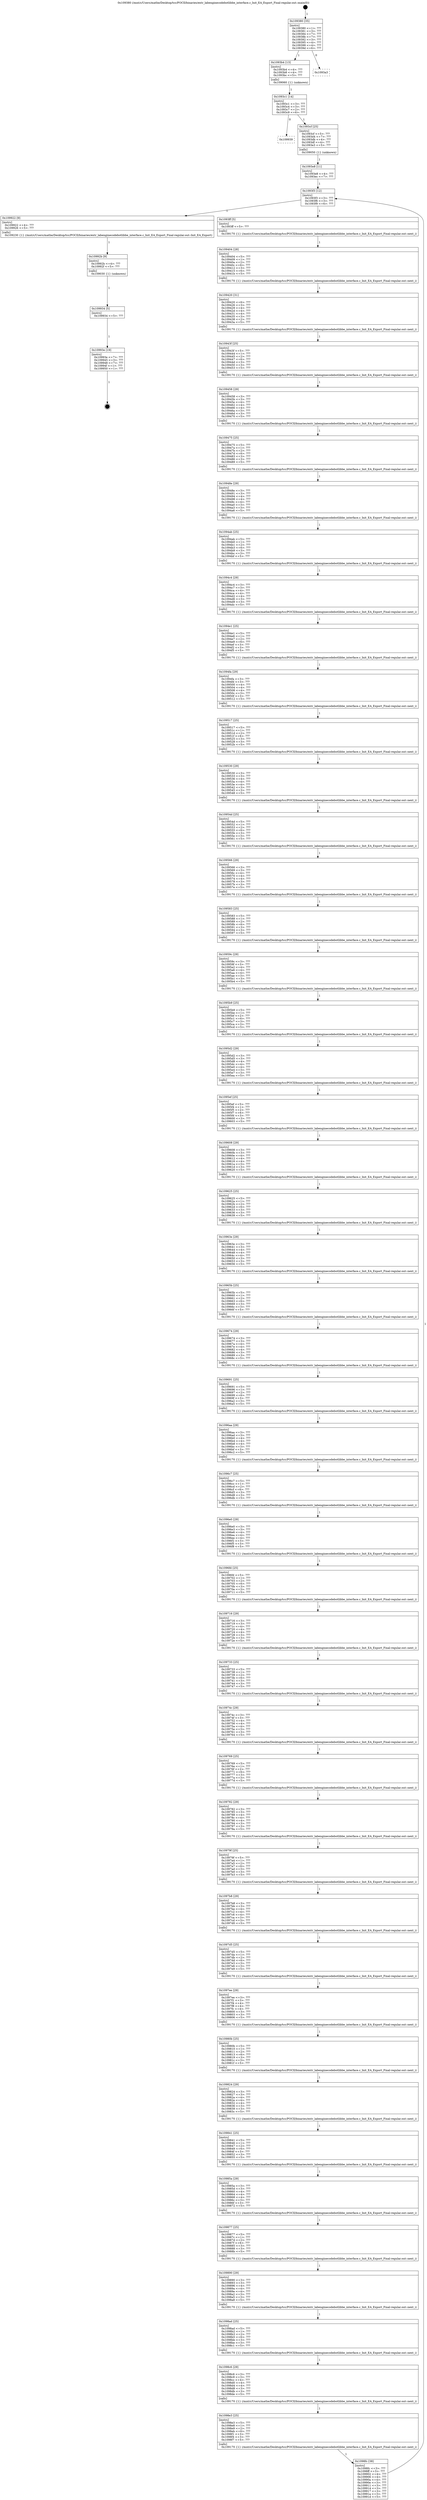digraph "0x109380" {
  label = "0x109380 (/mnt/c/Users/mathe/Desktop/tcc/POCII/binaries/extr_labenginecodebotlibbe_interface.c_Init_EA_Export_Final-regular.out::main(0))"
  labelloc = "t"
  node[shape=record]

  Entry [label="",width=0.3,height=0.3,shape=circle,fillcolor=black,style=filled]
  "0x109380" [label="{
     0x109380 [35]\l
     | [instrs]\l
     &nbsp;&nbsp;0x109380 \<+1\>: ???\l
     &nbsp;&nbsp;0x109381 \<+3\>: ???\l
     &nbsp;&nbsp;0x109384 \<+7\>: ???\l
     &nbsp;&nbsp;0x10938b \<+7\>: ???\l
     &nbsp;&nbsp;0x109392 \<+3\>: ???\l
     &nbsp;&nbsp;0x109395 \<+4\>: ???\l
     &nbsp;&nbsp;0x109399 \<+4\>: ???\l
     &nbsp;&nbsp;0x10939d \<+6\>: ???\l
  }"]
  "0x1093b4" [label="{
     0x1093b4 [13]\l
     | [instrs]\l
     &nbsp;&nbsp;0x1093b4 \<+4\>: ???\l
     &nbsp;&nbsp;0x1093b8 \<+4\>: ???\l
     &nbsp;&nbsp;0x1093bc \<+5\>: ???\l
     | [calls]\l
     &nbsp;&nbsp;0x109060 \{1\} (unknown)\l
  }"]
  "0x1093a3" [label="{
     0x1093a3\l
  }", style=dashed]
  "0x1093c1" [label="{
     0x1093c1 [14]\l
     | [instrs]\l
     &nbsp;&nbsp;0x1093c1 \<+3\>: ???\l
     &nbsp;&nbsp;0x1093c4 \<+3\>: ???\l
     &nbsp;&nbsp;0x1093c7 \<+2\>: ???\l
     &nbsp;&nbsp;0x1093c9 \<+6\>: ???\l
  }"]
  "0x109939" [label="{
     0x109939\l
  }", style=dashed]
  "0x1093cf" [label="{
     0x1093cf [25]\l
     | [instrs]\l
     &nbsp;&nbsp;0x1093cf \<+5\>: ???\l
     &nbsp;&nbsp;0x1093d4 \<+7\>: ???\l
     &nbsp;&nbsp;0x1093db \<+4\>: ???\l
     &nbsp;&nbsp;0x1093df \<+4\>: ???\l
     &nbsp;&nbsp;0x1093e3 \<+5\>: ???\l
     | [calls]\l
     &nbsp;&nbsp;0x109050 \{1\} (unknown)\l
  }"]
  Exit [label="",width=0.3,height=0.3,shape=circle,fillcolor=black,style=filled,peripheries=2]
  "0x1093f3" [label="{
     0x1093f3 [12]\l
     | [instrs]\l
     &nbsp;&nbsp;0x1093f3 \<+3\>: ???\l
     &nbsp;&nbsp;0x1093f6 \<+3\>: ???\l
     &nbsp;&nbsp;0x1093f9 \<+6\>: ???\l
  }"]
  "0x109922" [label="{
     0x109922 [9]\l
     | [instrs]\l
     &nbsp;&nbsp;0x109922 \<+4\>: ???\l
     &nbsp;&nbsp;0x109926 \<+5\>: ???\l
     | [calls]\l
     &nbsp;&nbsp;0x109230 \{1\} (/mnt/c/Users/mathe/Desktop/tcc/POCII/binaries/extr_labenginecodebotlibbe_interface.c_Init_EA_Export_Final-regular.out::Init_EA_Export)\l
  }"]
  "0x1093ff" [label="{
     0x1093ff [5]\l
     | [instrs]\l
     &nbsp;&nbsp;0x1093ff \<+5\>: ???\l
     | [calls]\l
     &nbsp;&nbsp;0x109170 \{1\} (/mnt/c/Users/mathe/Desktop/tcc/POCII/binaries/extr_labenginecodebotlibbe_interface.c_Init_EA_Export_Final-regular.out::next_i)\l
  }"]
  "0x109404" [label="{
     0x109404 [28]\l
     | [instrs]\l
     &nbsp;&nbsp;0x109404 \<+5\>: ???\l
     &nbsp;&nbsp;0x109409 \<+1\>: ???\l
     &nbsp;&nbsp;0x10940a \<+2\>: ???\l
     &nbsp;&nbsp;0x10940c \<+6\>: ???\l
     &nbsp;&nbsp;0x109412 \<+3\>: ???\l
     &nbsp;&nbsp;0x109415 \<+6\>: ???\l
     &nbsp;&nbsp;0x10941b \<+5\>: ???\l
     | [calls]\l
     &nbsp;&nbsp;0x109170 \{1\} (/mnt/c/Users/mathe/Desktop/tcc/POCII/binaries/extr_labenginecodebotlibbe_interface.c_Init_EA_Export_Final-regular.out::next_i)\l
  }"]
  "0x109420" [label="{
     0x109420 [31]\l
     | [instrs]\l
     &nbsp;&nbsp;0x109420 \<+6\>: ???\l
     &nbsp;&nbsp;0x109426 \<+3\>: ???\l
     &nbsp;&nbsp;0x109429 \<+4\>: ???\l
     &nbsp;&nbsp;0x10942d \<+4\>: ???\l
     &nbsp;&nbsp;0x109431 \<+4\>: ???\l
     &nbsp;&nbsp;0x109435 \<+3\>: ???\l
     &nbsp;&nbsp;0x109438 \<+2\>: ???\l
     &nbsp;&nbsp;0x10943a \<+5\>: ???\l
     | [calls]\l
     &nbsp;&nbsp;0x109170 \{1\} (/mnt/c/Users/mathe/Desktop/tcc/POCII/binaries/extr_labenginecodebotlibbe_interface.c_Init_EA_Export_Final-regular.out::next_i)\l
  }"]
  "0x10943f" [label="{
     0x10943f [25]\l
     | [instrs]\l
     &nbsp;&nbsp;0x10943f \<+5\>: ???\l
     &nbsp;&nbsp;0x109444 \<+1\>: ???\l
     &nbsp;&nbsp;0x109445 \<+2\>: ???\l
     &nbsp;&nbsp;0x109447 \<+6\>: ???\l
     &nbsp;&nbsp;0x10944d \<+3\>: ???\l
     &nbsp;&nbsp;0x109450 \<+3\>: ???\l
     &nbsp;&nbsp;0x109453 \<+5\>: ???\l
     | [calls]\l
     &nbsp;&nbsp;0x109170 \{1\} (/mnt/c/Users/mathe/Desktop/tcc/POCII/binaries/extr_labenginecodebotlibbe_interface.c_Init_EA_Export_Final-regular.out::next_i)\l
  }"]
  "0x109458" [label="{
     0x109458 [29]\l
     | [instrs]\l
     &nbsp;&nbsp;0x109458 \<+3\>: ???\l
     &nbsp;&nbsp;0x10945b \<+3\>: ???\l
     &nbsp;&nbsp;0x10945e \<+4\>: ???\l
     &nbsp;&nbsp;0x109462 \<+4\>: ???\l
     &nbsp;&nbsp;0x109466 \<+4\>: ???\l
     &nbsp;&nbsp;0x10946a \<+3\>: ???\l
     &nbsp;&nbsp;0x10946d \<+3\>: ???\l
     &nbsp;&nbsp;0x109470 \<+5\>: ???\l
     | [calls]\l
     &nbsp;&nbsp;0x109170 \{1\} (/mnt/c/Users/mathe/Desktop/tcc/POCII/binaries/extr_labenginecodebotlibbe_interface.c_Init_EA_Export_Final-regular.out::next_i)\l
  }"]
  "0x109475" [label="{
     0x109475 [25]\l
     | [instrs]\l
     &nbsp;&nbsp;0x109475 \<+5\>: ???\l
     &nbsp;&nbsp;0x10947a \<+1\>: ???\l
     &nbsp;&nbsp;0x10947b \<+2\>: ???\l
     &nbsp;&nbsp;0x10947d \<+6\>: ???\l
     &nbsp;&nbsp;0x109483 \<+3\>: ???\l
     &nbsp;&nbsp;0x109486 \<+3\>: ???\l
     &nbsp;&nbsp;0x109489 \<+5\>: ???\l
     | [calls]\l
     &nbsp;&nbsp;0x109170 \{1\} (/mnt/c/Users/mathe/Desktop/tcc/POCII/binaries/extr_labenginecodebotlibbe_interface.c_Init_EA_Export_Final-regular.out::next_i)\l
  }"]
  "0x10948e" [label="{
     0x10948e [29]\l
     | [instrs]\l
     &nbsp;&nbsp;0x10948e \<+3\>: ???\l
     &nbsp;&nbsp;0x109491 \<+3\>: ???\l
     &nbsp;&nbsp;0x109494 \<+4\>: ???\l
     &nbsp;&nbsp;0x109498 \<+4\>: ???\l
     &nbsp;&nbsp;0x10949c \<+4\>: ???\l
     &nbsp;&nbsp;0x1094a0 \<+3\>: ???\l
     &nbsp;&nbsp;0x1094a3 \<+3\>: ???\l
     &nbsp;&nbsp;0x1094a6 \<+5\>: ???\l
     | [calls]\l
     &nbsp;&nbsp;0x109170 \{1\} (/mnt/c/Users/mathe/Desktop/tcc/POCII/binaries/extr_labenginecodebotlibbe_interface.c_Init_EA_Export_Final-regular.out::next_i)\l
  }"]
  "0x1094ab" [label="{
     0x1094ab [25]\l
     | [instrs]\l
     &nbsp;&nbsp;0x1094ab \<+5\>: ???\l
     &nbsp;&nbsp;0x1094b0 \<+1\>: ???\l
     &nbsp;&nbsp;0x1094b1 \<+2\>: ???\l
     &nbsp;&nbsp;0x1094b3 \<+6\>: ???\l
     &nbsp;&nbsp;0x1094b9 \<+3\>: ???\l
     &nbsp;&nbsp;0x1094bc \<+3\>: ???\l
     &nbsp;&nbsp;0x1094bf \<+5\>: ???\l
     | [calls]\l
     &nbsp;&nbsp;0x109170 \{1\} (/mnt/c/Users/mathe/Desktop/tcc/POCII/binaries/extr_labenginecodebotlibbe_interface.c_Init_EA_Export_Final-regular.out::next_i)\l
  }"]
  "0x1094c4" [label="{
     0x1094c4 [29]\l
     | [instrs]\l
     &nbsp;&nbsp;0x1094c4 \<+3\>: ???\l
     &nbsp;&nbsp;0x1094c7 \<+3\>: ???\l
     &nbsp;&nbsp;0x1094ca \<+4\>: ???\l
     &nbsp;&nbsp;0x1094ce \<+4\>: ???\l
     &nbsp;&nbsp;0x1094d2 \<+4\>: ???\l
     &nbsp;&nbsp;0x1094d6 \<+3\>: ???\l
     &nbsp;&nbsp;0x1094d9 \<+3\>: ???\l
     &nbsp;&nbsp;0x1094dc \<+5\>: ???\l
     | [calls]\l
     &nbsp;&nbsp;0x109170 \{1\} (/mnt/c/Users/mathe/Desktop/tcc/POCII/binaries/extr_labenginecodebotlibbe_interface.c_Init_EA_Export_Final-regular.out::next_i)\l
  }"]
  "0x1094e1" [label="{
     0x1094e1 [25]\l
     | [instrs]\l
     &nbsp;&nbsp;0x1094e1 \<+5\>: ???\l
     &nbsp;&nbsp;0x1094e6 \<+1\>: ???\l
     &nbsp;&nbsp;0x1094e7 \<+2\>: ???\l
     &nbsp;&nbsp;0x1094e9 \<+6\>: ???\l
     &nbsp;&nbsp;0x1094ef \<+3\>: ???\l
     &nbsp;&nbsp;0x1094f2 \<+3\>: ???\l
     &nbsp;&nbsp;0x1094f5 \<+5\>: ???\l
     | [calls]\l
     &nbsp;&nbsp;0x109170 \{1\} (/mnt/c/Users/mathe/Desktop/tcc/POCII/binaries/extr_labenginecodebotlibbe_interface.c_Init_EA_Export_Final-regular.out::next_i)\l
  }"]
  "0x1094fa" [label="{
     0x1094fa [29]\l
     | [instrs]\l
     &nbsp;&nbsp;0x1094fa \<+3\>: ???\l
     &nbsp;&nbsp;0x1094fd \<+3\>: ???\l
     &nbsp;&nbsp;0x109500 \<+4\>: ???\l
     &nbsp;&nbsp;0x109504 \<+4\>: ???\l
     &nbsp;&nbsp;0x109508 \<+4\>: ???\l
     &nbsp;&nbsp;0x10950c \<+3\>: ???\l
     &nbsp;&nbsp;0x10950f \<+3\>: ???\l
     &nbsp;&nbsp;0x109512 \<+5\>: ???\l
     | [calls]\l
     &nbsp;&nbsp;0x109170 \{1\} (/mnt/c/Users/mathe/Desktop/tcc/POCII/binaries/extr_labenginecodebotlibbe_interface.c_Init_EA_Export_Final-regular.out::next_i)\l
  }"]
  "0x109517" [label="{
     0x109517 [25]\l
     | [instrs]\l
     &nbsp;&nbsp;0x109517 \<+5\>: ???\l
     &nbsp;&nbsp;0x10951c \<+1\>: ???\l
     &nbsp;&nbsp;0x10951d \<+2\>: ???\l
     &nbsp;&nbsp;0x10951f \<+6\>: ???\l
     &nbsp;&nbsp;0x109525 \<+3\>: ???\l
     &nbsp;&nbsp;0x109528 \<+3\>: ???\l
     &nbsp;&nbsp;0x10952b \<+5\>: ???\l
     | [calls]\l
     &nbsp;&nbsp;0x109170 \{1\} (/mnt/c/Users/mathe/Desktop/tcc/POCII/binaries/extr_labenginecodebotlibbe_interface.c_Init_EA_Export_Final-regular.out::next_i)\l
  }"]
  "0x109530" [label="{
     0x109530 [29]\l
     | [instrs]\l
     &nbsp;&nbsp;0x109530 \<+3\>: ???\l
     &nbsp;&nbsp;0x109533 \<+3\>: ???\l
     &nbsp;&nbsp;0x109536 \<+4\>: ???\l
     &nbsp;&nbsp;0x10953a \<+4\>: ???\l
     &nbsp;&nbsp;0x10953e \<+4\>: ???\l
     &nbsp;&nbsp;0x109542 \<+3\>: ???\l
     &nbsp;&nbsp;0x109545 \<+3\>: ???\l
     &nbsp;&nbsp;0x109548 \<+5\>: ???\l
     | [calls]\l
     &nbsp;&nbsp;0x109170 \{1\} (/mnt/c/Users/mathe/Desktop/tcc/POCII/binaries/extr_labenginecodebotlibbe_interface.c_Init_EA_Export_Final-regular.out::next_i)\l
  }"]
  "0x10954d" [label="{
     0x10954d [25]\l
     | [instrs]\l
     &nbsp;&nbsp;0x10954d \<+5\>: ???\l
     &nbsp;&nbsp;0x109552 \<+1\>: ???\l
     &nbsp;&nbsp;0x109553 \<+2\>: ???\l
     &nbsp;&nbsp;0x109555 \<+6\>: ???\l
     &nbsp;&nbsp;0x10955b \<+3\>: ???\l
     &nbsp;&nbsp;0x10955e \<+3\>: ???\l
     &nbsp;&nbsp;0x109561 \<+5\>: ???\l
     | [calls]\l
     &nbsp;&nbsp;0x109170 \{1\} (/mnt/c/Users/mathe/Desktop/tcc/POCII/binaries/extr_labenginecodebotlibbe_interface.c_Init_EA_Export_Final-regular.out::next_i)\l
  }"]
  "0x109566" [label="{
     0x109566 [29]\l
     | [instrs]\l
     &nbsp;&nbsp;0x109566 \<+3\>: ???\l
     &nbsp;&nbsp;0x109569 \<+3\>: ???\l
     &nbsp;&nbsp;0x10956c \<+4\>: ???\l
     &nbsp;&nbsp;0x109570 \<+4\>: ???\l
     &nbsp;&nbsp;0x109574 \<+4\>: ???\l
     &nbsp;&nbsp;0x109578 \<+3\>: ???\l
     &nbsp;&nbsp;0x10957b \<+3\>: ???\l
     &nbsp;&nbsp;0x10957e \<+5\>: ???\l
     | [calls]\l
     &nbsp;&nbsp;0x109170 \{1\} (/mnt/c/Users/mathe/Desktop/tcc/POCII/binaries/extr_labenginecodebotlibbe_interface.c_Init_EA_Export_Final-regular.out::next_i)\l
  }"]
  "0x109583" [label="{
     0x109583 [25]\l
     | [instrs]\l
     &nbsp;&nbsp;0x109583 \<+5\>: ???\l
     &nbsp;&nbsp;0x109588 \<+1\>: ???\l
     &nbsp;&nbsp;0x109589 \<+2\>: ???\l
     &nbsp;&nbsp;0x10958b \<+6\>: ???\l
     &nbsp;&nbsp;0x109591 \<+3\>: ???\l
     &nbsp;&nbsp;0x109594 \<+3\>: ???\l
     &nbsp;&nbsp;0x109597 \<+5\>: ???\l
     | [calls]\l
     &nbsp;&nbsp;0x109170 \{1\} (/mnt/c/Users/mathe/Desktop/tcc/POCII/binaries/extr_labenginecodebotlibbe_interface.c_Init_EA_Export_Final-regular.out::next_i)\l
  }"]
  "0x10959c" [label="{
     0x10959c [29]\l
     | [instrs]\l
     &nbsp;&nbsp;0x10959c \<+3\>: ???\l
     &nbsp;&nbsp;0x10959f \<+3\>: ???\l
     &nbsp;&nbsp;0x1095a2 \<+4\>: ???\l
     &nbsp;&nbsp;0x1095a6 \<+4\>: ???\l
     &nbsp;&nbsp;0x1095aa \<+4\>: ???\l
     &nbsp;&nbsp;0x1095ae \<+3\>: ???\l
     &nbsp;&nbsp;0x1095b1 \<+3\>: ???\l
     &nbsp;&nbsp;0x1095b4 \<+5\>: ???\l
     | [calls]\l
     &nbsp;&nbsp;0x109170 \{1\} (/mnt/c/Users/mathe/Desktop/tcc/POCII/binaries/extr_labenginecodebotlibbe_interface.c_Init_EA_Export_Final-regular.out::next_i)\l
  }"]
  "0x1095b9" [label="{
     0x1095b9 [25]\l
     | [instrs]\l
     &nbsp;&nbsp;0x1095b9 \<+5\>: ???\l
     &nbsp;&nbsp;0x1095be \<+1\>: ???\l
     &nbsp;&nbsp;0x1095bf \<+2\>: ???\l
     &nbsp;&nbsp;0x1095c1 \<+6\>: ???\l
     &nbsp;&nbsp;0x1095c7 \<+3\>: ???\l
     &nbsp;&nbsp;0x1095ca \<+3\>: ???\l
     &nbsp;&nbsp;0x1095cd \<+5\>: ???\l
     | [calls]\l
     &nbsp;&nbsp;0x109170 \{1\} (/mnt/c/Users/mathe/Desktop/tcc/POCII/binaries/extr_labenginecodebotlibbe_interface.c_Init_EA_Export_Final-regular.out::next_i)\l
  }"]
  "0x1095d2" [label="{
     0x1095d2 [29]\l
     | [instrs]\l
     &nbsp;&nbsp;0x1095d2 \<+3\>: ???\l
     &nbsp;&nbsp;0x1095d5 \<+3\>: ???\l
     &nbsp;&nbsp;0x1095d8 \<+4\>: ???\l
     &nbsp;&nbsp;0x1095dc \<+4\>: ???\l
     &nbsp;&nbsp;0x1095e0 \<+4\>: ???\l
     &nbsp;&nbsp;0x1095e4 \<+3\>: ???\l
     &nbsp;&nbsp;0x1095e7 \<+3\>: ???\l
     &nbsp;&nbsp;0x1095ea \<+5\>: ???\l
     | [calls]\l
     &nbsp;&nbsp;0x109170 \{1\} (/mnt/c/Users/mathe/Desktop/tcc/POCII/binaries/extr_labenginecodebotlibbe_interface.c_Init_EA_Export_Final-regular.out::next_i)\l
  }"]
  "0x1095ef" [label="{
     0x1095ef [25]\l
     | [instrs]\l
     &nbsp;&nbsp;0x1095ef \<+5\>: ???\l
     &nbsp;&nbsp;0x1095f4 \<+1\>: ???\l
     &nbsp;&nbsp;0x1095f5 \<+2\>: ???\l
     &nbsp;&nbsp;0x1095f7 \<+6\>: ???\l
     &nbsp;&nbsp;0x1095fd \<+3\>: ???\l
     &nbsp;&nbsp;0x109600 \<+3\>: ???\l
     &nbsp;&nbsp;0x109603 \<+5\>: ???\l
     | [calls]\l
     &nbsp;&nbsp;0x109170 \{1\} (/mnt/c/Users/mathe/Desktop/tcc/POCII/binaries/extr_labenginecodebotlibbe_interface.c_Init_EA_Export_Final-regular.out::next_i)\l
  }"]
  "0x109608" [label="{
     0x109608 [29]\l
     | [instrs]\l
     &nbsp;&nbsp;0x109608 \<+3\>: ???\l
     &nbsp;&nbsp;0x10960b \<+3\>: ???\l
     &nbsp;&nbsp;0x10960e \<+4\>: ???\l
     &nbsp;&nbsp;0x109612 \<+4\>: ???\l
     &nbsp;&nbsp;0x109616 \<+4\>: ???\l
     &nbsp;&nbsp;0x10961a \<+3\>: ???\l
     &nbsp;&nbsp;0x10961d \<+3\>: ???\l
     &nbsp;&nbsp;0x109620 \<+5\>: ???\l
     | [calls]\l
     &nbsp;&nbsp;0x109170 \{1\} (/mnt/c/Users/mathe/Desktop/tcc/POCII/binaries/extr_labenginecodebotlibbe_interface.c_Init_EA_Export_Final-regular.out::next_i)\l
  }"]
  "0x109625" [label="{
     0x109625 [25]\l
     | [instrs]\l
     &nbsp;&nbsp;0x109625 \<+5\>: ???\l
     &nbsp;&nbsp;0x10962a \<+1\>: ???\l
     &nbsp;&nbsp;0x10962b \<+2\>: ???\l
     &nbsp;&nbsp;0x10962d \<+6\>: ???\l
     &nbsp;&nbsp;0x109633 \<+3\>: ???\l
     &nbsp;&nbsp;0x109636 \<+3\>: ???\l
     &nbsp;&nbsp;0x109639 \<+5\>: ???\l
     | [calls]\l
     &nbsp;&nbsp;0x109170 \{1\} (/mnt/c/Users/mathe/Desktop/tcc/POCII/binaries/extr_labenginecodebotlibbe_interface.c_Init_EA_Export_Final-regular.out::next_i)\l
  }"]
  "0x10963e" [label="{
     0x10963e [29]\l
     | [instrs]\l
     &nbsp;&nbsp;0x10963e \<+3\>: ???\l
     &nbsp;&nbsp;0x109641 \<+3\>: ???\l
     &nbsp;&nbsp;0x109644 \<+4\>: ???\l
     &nbsp;&nbsp;0x109648 \<+4\>: ???\l
     &nbsp;&nbsp;0x10964c \<+4\>: ???\l
     &nbsp;&nbsp;0x109650 \<+3\>: ???\l
     &nbsp;&nbsp;0x109653 \<+3\>: ???\l
     &nbsp;&nbsp;0x109656 \<+5\>: ???\l
     | [calls]\l
     &nbsp;&nbsp;0x109170 \{1\} (/mnt/c/Users/mathe/Desktop/tcc/POCII/binaries/extr_labenginecodebotlibbe_interface.c_Init_EA_Export_Final-regular.out::next_i)\l
  }"]
  "0x10965b" [label="{
     0x10965b [25]\l
     | [instrs]\l
     &nbsp;&nbsp;0x10965b \<+5\>: ???\l
     &nbsp;&nbsp;0x109660 \<+1\>: ???\l
     &nbsp;&nbsp;0x109661 \<+2\>: ???\l
     &nbsp;&nbsp;0x109663 \<+6\>: ???\l
     &nbsp;&nbsp;0x109669 \<+3\>: ???\l
     &nbsp;&nbsp;0x10966c \<+3\>: ???\l
     &nbsp;&nbsp;0x10966f \<+5\>: ???\l
     | [calls]\l
     &nbsp;&nbsp;0x109170 \{1\} (/mnt/c/Users/mathe/Desktop/tcc/POCII/binaries/extr_labenginecodebotlibbe_interface.c_Init_EA_Export_Final-regular.out::next_i)\l
  }"]
  "0x109674" [label="{
     0x109674 [29]\l
     | [instrs]\l
     &nbsp;&nbsp;0x109674 \<+3\>: ???\l
     &nbsp;&nbsp;0x109677 \<+3\>: ???\l
     &nbsp;&nbsp;0x10967a \<+4\>: ???\l
     &nbsp;&nbsp;0x10967e \<+4\>: ???\l
     &nbsp;&nbsp;0x109682 \<+4\>: ???\l
     &nbsp;&nbsp;0x109686 \<+3\>: ???\l
     &nbsp;&nbsp;0x109689 \<+3\>: ???\l
     &nbsp;&nbsp;0x10968c \<+5\>: ???\l
     | [calls]\l
     &nbsp;&nbsp;0x109170 \{1\} (/mnt/c/Users/mathe/Desktop/tcc/POCII/binaries/extr_labenginecodebotlibbe_interface.c_Init_EA_Export_Final-regular.out::next_i)\l
  }"]
  "0x109691" [label="{
     0x109691 [25]\l
     | [instrs]\l
     &nbsp;&nbsp;0x109691 \<+5\>: ???\l
     &nbsp;&nbsp;0x109696 \<+1\>: ???\l
     &nbsp;&nbsp;0x109697 \<+2\>: ???\l
     &nbsp;&nbsp;0x109699 \<+6\>: ???\l
     &nbsp;&nbsp;0x10969f \<+3\>: ???\l
     &nbsp;&nbsp;0x1096a2 \<+3\>: ???\l
     &nbsp;&nbsp;0x1096a5 \<+5\>: ???\l
     | [calls]\l
     &nbsp;&nbsp;0x109170 \{1\} (/mnt/c/Users/mathe/Desktop/tcc/POCII/binaries/extr_labenginecodebotlibbe_interface.c_Init_EA_Export_Final-regular.out::next_i)\l
  }"]
  "0x1096aa" [label="{
     0x1096aa [29]\l
     | [instrs]\l
     &nbsp;&nbsp;0x1096aa \<+3\>: ???\l
     &nbsp;&nbsp;0x1096ad \<+3\>: ???\l
     &nbsp;&nbsp;0x1096b0 \<+4\>: ???\l
     &nbsp;&nbsp;0x1096b4 \<+4\>: ???\l
     &nbsp;&nbsp;0x1096b8 \<+4\>: ???\l
     &nbsp;&nbsp;0x1096bc \<+3\>: ???\l
     &nbsp;&nbsp;0x1096bf \<+3\>: ???\l
     &nbsp;&nbsp;0x1096c2 \<+5\>: ???\l
     | [calls]\l
     &nbsp;&nbsp;0x109170 \{1\} (/mnt/c/Users/mathe/Desktop/tcc/POCII/binaries/extr_labenginecodebotlibbe_interface.c_Init_EA_Export_Final-regular.out::next_i)\l
  }"]
  "0x1096c7" [label="{
     0x1096c7 [25]\l
     | [instrs]\l
     &nbsp;&nbsp;0x1096c7 \<+5\>: ???\l
     &nbsp;&nbsp;0x1096cc \<+1\>: ???\l
     &nbsp;&nbsp;0x1096cd \<+2\>: ???\l
     &nbsp;&nbsp;0x1096cf \<+6\>: ???\l
     &nbsp;&nbsp;0x1096d5 \<+3\>: ???\l
     &nbsp;&nbsp;0x1096d8 \<+3\>: ???\l
     &nbsp;&nbsp;0x1096db \<+5\>: ???\l
     | [calls]\l
     &nbsp;&nbsp;0x109170 \{1\} (/mnt/c/Users/mathe/Desktop/tcc/POCII/binaries/extr_labenginecodebotlibbe_interface.c_Init_EA_Export_Final-regular.out::next_i)\l
  }"]
  "0x1096e0" [label="{
     0x1096e0 [29]\l
     | [instrs]\l
     &nbsp;&nbsp;0x1096e0 \<+3\>: ???\l
     &nbsp;&nbsp;0x1096e3 \<+3\>: ???\l
     &nbsp;&nbsp;0x1096e6 \<+4\>: ???\l
     &nbsp;&nbsp;0x1096ea \<+4\>: ???\l
     &nbsp;&nbsp;0x1096ee \<+4\>: ???\l
     &nbsp;&nbsp;0x1096f2 \<+3\>: ???\l
     &nbsp;&nbsp;0x1096f5 \<+3\>: ???\l
     &nbsp;&nbsp;0x1096f8 \<+5\>: ???\l
     | [calls]\l
     &nbsp;&nbsp;0x109170 \{1\} (/mnt/c/Users/mathe/Desktop/tcc/POCII/binaries/extr_labenginecodebotlibbe_interface.c_Init_EA_Export_Final-regular.out::next_i)\l
  }"]
  "0x1096fd" [label="{
     0x1096fd [25]\l
     | [instrs]\l
     &nbsp;&nbsp;0x1096fd \<+5\>: ???\l
     &nbsp;&nbsp;0x109702 \<+1\>: ???\l
     &nbsp;&nbsp;0x109703 \<+2\>: ???\l
     &nbsp;&nbsp;0x109705 \<+6\>: ???\l
     &nbsp;&nbsp;0x10970b \<+3\>: ???\l
     &nbsp;&nbsp;0x10970e \<+3\>: ???\l
     &nbsp;&nbsp;0x109711 \<+5\>: ???\l
     | [calls]\l
     &nbsp;&nbsp;0x109170 \{1\} (/mnt/c/Users/mathe/Desktop/tcc/POCII/binaries/extr_labenginecodebotlibbe_interface.c_Init_EA_Export_Final-regular.out::next_i)\l
  }"]
  "0x109716" [label="{
     0x109716 [29]\l
     | [instrs]\l
     &nbsp;&nbsp;0x109716 \<+3\>: ???\l
     &nbsp;&nbsp;0x109719 \<+3\>: ???\l
     &nbsp;&nbsp;0x10971c \<+4\>: ???\l
     &nbsp;&nbsp;0x109720 \<+4\>: ???\l
     &nbsp;&nbsp;0x109724 \<+4\>: ???\l
     &nbsp;&nbsp;0x109728 \<+3\>: ???\l
     &nbsp;&nbsp;0x10972b \<+3\>: ???\l
     &nbsp;&nbsp;0x10972e \<+5\>: ???\l
     | [calls]\l
     &nbsp;&nbsp;0x109170 \{1\} (/mnt/c/Users/mathe/Desktop/tcc/POCII/binaries/extr_labenginecodebotlibbe_interface.c_Init_EA_Export_Final-regular.out::next_i)\l
  }"]
  "0x109733" [label="{
     0x109733 [25]\l
     | [instrs]\l
     &nbsp;&nbsp;0x109733 \<+5\>: ???\l
     &nbsp;&nbsp;0x109738 \<+1\>: ???\l
     &nbsp;&nbsp;0x109739 \<+2\>: ???\l
     &nbsp;&nbsp;0x10973b \<+6\>: ???\l
     &nbsp;&nbsp;0x109741 \<+3\>: ???\l
     &nbsp;&nbsp;0x109744 \<+3\>: ???\l
     &nbsp;&nbsp;0x109747 \<+5\>: ???\l
     | [calls]\l
     &nbsp;&nbsp;0x109170 \{1\} (/mnt/c/Users/mathe/Desktop/tcc/POCII/binaries/extr_labenginecodebotlibbe_interface.c_Init_EA_Export_Final-regular.out::next_i)\l
  }"]
  "0x10974c" [label="{
     0x10974c [29]\l
     | [instrs]\l
     &nbsp;&nbsp;0x10974c \<+3\>: ???\l
     &nbsp;&nbsp;0x10974f \<+3\>: ???\l
     &nbsp;&nbsp;0x109752 \<+4\>: ???\l
     &nbsp;&nbsp;0x109756 \<+4\>: ???\l
     &nbsp;&nbsp;0x10975a \<+4\>: ???\l
     &nbsp;&nbsp;0x10975e \<+3\>: ???\l
     &nbsp;&nbsp;0x109761 \<+3\>: ???\l
     &nbsp;&nbsp;0x109764 \<+5\>: ???\l
     | [calls]\l
     &nbsp;&nbsp;0x109170 \{1\} (/mnt/c/Users/mathe/Desktop/tcc/POCII/binaries/extr_labenginecodebotlibbe_interface.c_Init_EA_Export_Final-regular.out::next_i)\l
  }"]
  "0x109769" [label="{
     0x109769 [25]\l
     | [instrs]\l
     &nbsp;&nbsp;0x109769 \<+5\>: ???\l
     &nbsp;&nbsp;0x10976e \<+1\>: ???\l
     &nbsp;&nbsp;0x10976f \<+2\>: ???\l
     &nbsp;&nbsp;0x109771 \<+6\>: ???\l
     &nbsp;&nbsp;0x109777 \<+3\>: ???\l
     &nbsp;&nbsp;0x10977a \<+3\>: ???\l
     &nbsp;&nbsp;0x10977d \<+5\>: ???\l
     | [calls]\l
     &nbsp;&nbsp;0x109170 \{1\} (/mnt/c/Users/mathe/Desktop/tcc/POCII/binaries/extr_labenginecodebotlibbe_interface.c_Init_EA_Export_Final-regular.out::next_i)\l
  }"]
  "0x109782" [label="{
     0x109782 [29]\l
     | [instrs]\l
     &nbsp;&nbsp;0x109782 \<+3\>: ???\l
     &nbsp;&nbsp;0x109785 \<+3\>: ???\l
     &nbsp;&nbsp;0x109788 \<+4\>: ???\l
     &nbsp;&nbsp;0x10978c \<+4\>: ???\l
     &nbsp;&nbsp;0x109790 \<+4\>: ???\l
     &nbsp;&nbsp;0x109794 \<+3\>: ???\l
     &nbsp;&nbsp;0x109797 \<+3\>: ???\l
     &nbsp;&nbsp;0x10979a \<+5\>: ???\l
     | [calls]\l
     &nbsp;&nbsp;0x109170 \{1\} (/mnt/c/Users/mathe/Desktop/tcc/POCII/binaries/extr_labenginecodebotlibbe_interface.c_Init_EA_Export_Final-regular.out::next_i)\l
  }"]
  "0x10979f" [label="{
     0x10979f [25]\l
     | [instrs]\l
     &nbsp;&nbsp;0x10979f \<+5\>: ???\l
     &nbsp;&nbsp;0x1097a4 \<+1\>: ???\l
     &nbsp;&nbsp;0x1097a5 \<+2\>: ???\l
     &nbsp;&nbsp;0x1097a7 \<+6\>: ???\l
     &nbsp;&nbsp;0x1097ad \<+3\>: ???\l
     &nbsp;&nbsp;0x1097b0 \<+3\>: ???\l
     &nbsp;&nbsp;0x1097b3 \<+5\>: ???\l
     | [calls]\l
     &nbsp;&nbsp;0x109170 \{1\} (/mnt/c/Users/mathe/Desktop/tcc/POCII/binaries/extr_labenginecodebotlibbe_interface.c_Init_EA_Export_Final-regular.out::next_i)\l
  }"]
  "0x1097b8" [label="{
     0x1097b8 [29]\l
     | [instrs]\l
     &nbsp;&nbsp;0x1097b8 \<+3\>: ???\l
     &nbsp;&nbsp;0x1097bb \<+3\>: ???\l
     &nbsp;&nbsp;0x1097be \<+4\>: ???\l
     &nbsp;&nbsp;0x1097c2 \<+4\>: ???\l
     &nbsp;&nbsp;0x1097c6 \<+4\>: ???\l
     &nbsp;&nbsp;0x1097ca \<+3\>: ???\l
     &nbsp;&nbsp;0x1097cd \<+3\>: ???\l
     &nbsp;&nbsp;0x1097d0 \<+5\>: ???\l
     | [calls]\l
     &nbsp;&nbsp;0x109170 \{1\} (/mnt/c/Users/mathe/Desktop/tcc/POCII/binaries/extr_labenginecodebotlibbe_interface.c_Init_EA_Export_Final-regular.out::next_i)\l
  }"]
  "0x1097d5" [label="{
     0x1097d5 [25]\l
     | [instrs]\l
     &nbsp;&nbsp;0x1097d5 \<+5\>: ???\l
     &nbsp;&nbsp;0x1097da \<+1\>: ???\l
     &nbsp;&nbsp;0x1097db \<+2\>: ???\l
     &nbsp;&nbsp;0x1097dd \<+6\>: ???\l
     &nbsp;&nbsp;0x1097e3 \<+3\>: ???\l
     &nbsp;&nbsp;0x1097e6 \<+3\>: ???\l
     &nbsp;&nbsp;0x1097e9 \<+5\>: ???\l
     | [calls]\l
     &nbsp;&nbsp;0x109170 \{1\} (/mnt/c/Users/mathe/Desktop/tcc/POCII/binaries/extr_labenginecodebotlibbe_interface.c_Init_EA_Export_Final-regular.out::next_i)\l
  }"]
  "0x1097ee" [label="{
     0x1097ee [29]\l
     | [instrs]\l
     &nbsp;&nbsp;0x1097ee \<+3\>: ???\l
     &nbsp;&nbsp;0x1097f1 \<+3\>: ???\l
     &nbsp;&nbsp;0x1097f4 \<+4\>: ???\l
     &nbsp;&nbsp;0x1097f8 \<+4\>: ???\l
     &nbsp;&nbsp;0x1097fc \<+4\>: ???\l
     &nbsp;&nbsp;0x109800 \<+3\>: ???\l
     &nbsp;&nbsp;0x109803 \<+3\>: ???\l
     &nbsp;&nbsp;0x109806 \<+5\>: ???\l
     | [calls]\l
     &nbsp;&nbsp;0x109170 \{1\} (/mnt/c/Users/mathe/Desktop/tcc/POCII/binaries/extr_labenginecodebotlibbe_interface.c_Init_EA_Export_Final-regular.out::next_i)\l
  }"]
  "0x10980b" [label="{
     0x10980b [25]\l
     | [instrs]\l
     &nbsp;&nbsp;0x10980b \<+5\>: ???\l
     &nbsp;&nbsp;0x109810 \<+1\>: ???\l
     &nbsp;&nbsp;0x109811 \<+2\>: ???\l
     &nbsp;&nbsp;0x109813 \<+6\>: ???\l
     &nbsp;&nbsp;0x109819 \<+3\>: ???\l
     &nbsp;&nbsp;0x10981c \<+3\>: ???\l
     &nbsp;&nbsp;0x10981f \<+5\>: ???\l
     | [calls]\l
     &nbsp;&nbsp;0x109170 \{1\} (/mnt/c/Users/mathe/Desktop/tcc/POCII/binaries/extr_labenginecodebotlibbe_interface.c_Init_EA_Export_Final-regular.out::next_i)\l
  }"]
  "0x109824" [label="{
     0x109824 [29]\l
     | [instrs]\l
     &nbsp;&nbsp;0x109824 \<+3\>: ???\l
     &nbsp;&nbsp;0x109827 \<+3\>: ???\l
     &nbsp;&nbsp;0x10982a \<+4\>: ???\l
     &nbsp;&nbsp;0x10982e \<+4\>: ???\l
     &nbsp;&nbsp;0x109832 \<+4\>: ???\l
     &nbsp;&nbsp;0x109836 \<+3\>: ???\l
     &nbsp;&nbsp;0x109839 \<+3\>: ???\l
     &nbsp;&nbsp;0x10983c \<+5\>: ???\l
     | [calls]\l
     &nbsp;&nbsp;0x109170 \{1\} (/mnt/c/Users/mathe/Desktop/tcc/POCII/binaries/extr_labenginecodebotlibbe_interface.c_Init_EA_Export_Final-regular.out::next_i)\l
  }"]
  "0x109841" [label="{
     0x109841 [25]\l
     | [instrs]\l
     &nbsp;&nbsp;0x109841 \<+5\>: ???\l
     &nbsp;&nbsp;0x109846 \<+1\>: ???\l
     &nbsp;&nbsp;0x109847 \<+2\>: ???\l
     &nbsp;&nbsp;0x109849 \<+6\>: ???\l
     &nbsp;&nbsp;0x10984f \<+3\>: ???\l
     &nbsp;&nbsp;0x109852 \<+3\>: ???\l
     &nbsp;&nbsp;0x109855 \<+5\>: ???\l
     | [calls]\l
     &nbsp;&nbsp;0x109170 \{1\} (/mnt/c/Users/mathe/Desktop/tcc/POCII/binaries/extr_labenginecodebotlibbe_interface.c_Init_EA_Export_Final-regular.out::next_i)\l
  }"]
  "0x10985a" [label="{
     0x10985a [29]\l
     | [instrs]\l
     &nbsp;&nbsp;0x10985a \<+3\>: ???\l
     &nbsp;&nbsp;0x10985d \<+3\>: ???\l
     &nbsp;&nbsp;0x109860 \<+4\>: ???\l
     &nbsp;&nbsp;0x109864 \<+4\>: ???\l
     &nbsp;&nbsp;0x109868 \<+4\>: ???\l
     &nbsp;&nbsp;0x10986c \<+3\>: ???\l
     &nbsp;&nbsp;0x10986f \<+3\>: ???\l
     &nbsp;&nbsp;0x109872 \<+5\>: ???\l
     | [calls]\l
     &nbsp;&nbsp;0x109170 \{1\} (/mnt/c/Users/mathe/Desktop/tcc/POCII/binaries/extr_labenginecodebotlibbe_interface.c_Init_EA_Export_Final-regular.out::next_i)\l
  }"]
  "0x109877" [label="{
     0x109877 [25]\l
     | [instrs]\l
     &nbsp;&nbsp;0x109877 \<+5\>: ???\l
     &nbsp;&nbsp;0x10987c \<+1\>: ???\l
     &nbsp;&nbsp;0x10987d \<+2\>: ???\l
     &nbsp;&nbsp;0x10987f \<+6\>: ???\l
     &nbsp;&nbsp;0x109885 \<+3\>: ???\l
     &nbsp;&nbsp;0x109888 \<+3\>: ???\l
     &nbsp;&nbsp;0x10988b \<+5\>: ???\l
     | [calls]\l
     &nbsp;&nbsp;0x109170 \{1\} (/mnt/c/Users/mathe/Desktop/tcc/POCII/binaries/extr_labenginecodebotlibbe_interface.c_Init_EA_Export_Final-regular.out::next_i)\l
  }"]
  "0x109890" [label="{
     0x109890 [29]\l
     | [instrs]\l
     &nbsp;&nbsp;0x109890 \<+3\>: ???\l
     &nbsp;&nbsp;0x109893 \<+3\>: ???\l
     &nbsp;&nbsp;0x109896 \<+4\>: ???\l
     &nbsp;&nbsp;0x10989a \<+4\>: ???\l
     &nbsp;&nbsp;0x10989e \<+4\>: ???\l
     &nbsp;&nbsp;0x1098a2 \<+3\>: ???\l
     &nbsp;&nbsp;0x1098a5 \<+3\>: ???\l
     &nbsp;&nbsp;0x1098a8 \<+5\>: ???\l
     | [calls]\l
     &nbsp;&nbsp;0x109170 \{1\} (/mnt/c/Users/mathe/Desktop/tcc/POCII/binaries/extr_labenginecodebotlibbe_interface.c_Init_EA_Export_Final-regular.out::next_i)\l
  }"]
  "0x1098ad" [label="{
     0x1098ad [25]\l
     | [instrs]\l
     &nbsp;&nbsp;0x1098ad \<+5\>: ???\l
     &nbsp;&nbsp;0x1098b2 \<+1\>: ???\l
     &nbsp;&nbsp;0x1098b3 \<+2\>: ???\l
     &nbsp;&nbsp;0x1098b5 \<+6\>: ???\l
     &nbsp;&nbsp;0x1098bb \<+3\>: ???\l
     &nbsp;&nbsp;0x1098be \<+3\>: ???\l
     &nbsp;&nbsp;0x1098c1 \<+5\>: ???\l
     | [calls]\l
     &nbsp;&nbsp;0x109170 \{1\} (/mnt/c/Users/mathe/Desktop/tcc/POCII/binaries/extr_labenginecodebotlibbe_interface.c_Init_EA_Export_Final-regular.out::next_i)\l
  }"]
  "0x1098c6" [label="{
     0x1098c6 [29]\l
     | [instrs]\l
     &nbsp;&nbsp;0x1098c6 \<+3\>: ???\l
     &nbsp;&nbsp;0x1098c9 \<+3\>: ???\l
     &nbsp;&nbsp;0x1098cc \<+4\>: ???\l
     &nbsp;&nbsp;0x1098d0 \<+4\>: ???\l
     &nbsp;&nbsp;0x1098d4 \<+4\>: ???\l
     &nbsp;&nbsp;0x1098d8 \<+3\>: ???\l
     &nbsp;&nbsp;0x1098db \<+3\>: ???\l
     &nbsp;&nbsp;0x1098de \<+5\>: ???\l
     | [calls]\l
     &nbsp;&nbsp;0x109170 \{1\} (/mnt/c/Users/mathe/Desktop/tcc/POCII/binaries/extr_labenginecodebotlibbe_interface.c_Init_EA_Export_Final-regular.out::next_i)\l
  }"]
  "0x1098e3" [label="{
     0x1098e3 [25]\l
     | [instrs]\l
     &nbsp;&nbsp;0x1098e3 \<+5\>: ???\l
     &nbsp;&nbsp;0x1098e8 \<+1\>: ???\l
     &nbsp;&nbsp;0x1098e9 \<+2\>: ???\l
     &nbsp;&nbsp;0x1098eb \<+6\>: ???\l
     &nbsp;&nbsp;0x1098f1 \<+3\>: ???\l
     &nbsp;&nbsp;0x1098f4 \<+3\>: ???\l
     &nbsp;&nbsp;0x1098f7 \<+5\>: ???\l
     | [calls]\l
     &nbsp;&nbsp;0x109170 \{1\} (/mnt/c/Users/mathe/Desktop/tcc/POCII/binaries/extr_labenginecodebotlibbe_interface.c_Init_EA_Export_Final-regular.out::next_i)\l
  }"]
  "0x1098fc" [label="{
     0x1098fc [38]\l
     | [instrs]\l
     &nbsp;&nbsp;0x1098fc \<+3\>: ???\l
     &nbsp;&nbsp;0x1098ff \<+3\>: ???\l
     &nbsp;&nbsp;0x109902 \<+4\>: ???\l
     &nbsp;&nbsp;0x109906 \<+4\>: ???\l
     &nbsp;&nbsp;0x10990a \<+4\>: ???\l
     &nbsp;&nbsp;0x10990e \<+3\>: ???\l
     &nbsp;&nbsp;0x109911 \<+3\>: ???\l
     &nbsp;&nbsp;0x109914 \<+3\>: ???\l
     &nbsp;&nbsp;0x109917 \<+3\>: ???\l
     &nbsp;&nbsp;0x10991a \<+3\>: ???\l
     &nbsp;&nbsp;0x10991d \<+5\>: ???\l
  }"]
  "0x1093e8" [label="{
     0x1093e8 [11]\l
     | [instrs]\l
     &nbsp;&nbsp;0x1093e8 \<+4\>: ???\l
     &nbsp;&nbsp;0x1093ec \<+7\>: ???\l
  }"]
  "0x10992b" [label="{
     0x10992b [9]\l
     | [instrs]\l
     &nbsp;&nbsp;0x10992b \<+4\>: ???\l
     &nbsp;&nbsp;0x10992f \<+5\>: ???\l
     | [calls]\l
     &nbsp;&nbsp;0x109030 \{1\} (unknown)\l
  }"]
  "0x109934" [label="{
     0x109934 [5]\l
     | [instrs]\l
     &nbsp;&nbsp;0x109934 \<+5\>: ???\l
  }"]
  "0x10993e" [label="{
     0x10993e [19]\l
     | [instrs]\l
     &nbsp;&nbsp;0x10993e \<+7\>: ???\l
     &nbsp;&nbsp;0x109945 \<+3\>: ???\l
     &nbsp;&nbsp;0x109948 \<+7\>: ???\l
     &nbsp;&nbsp;0x10994f \<+1\>: ???\l
     &nbsp;&nbsp;0x109950 \<+1\>: ???\l
  }"]
  Entry -> "0x109380" [label=" 1"]
  "0x109380" -> "0x1093b4" [label=" 1"]
  "0x109380" -> "0x1093a3" [label=" 0"]
  "0x1093b4" -> "0x1093c1" [label=" 1"]
  "0x1093c1" -> "0x109939" [label=" 0"]
  "0x1093c1" -> "0x1093cf" [label=" 1"]
  "0x10993e" -> Exit [label=" 1"]
  "0x1093cf" -> "0x1093e8" [label=" 1"]
  "0x1093f3" -> "0x109922" [label=" 1"]
  "0x1093f3" -> "0x1093ff" [label=" 1"]
  "0x1093ff" -> "0x109404" [label=" 1"]
  "0x109404" -> "0x109420" [label=" 1"]
  "0x109420" -> "0x10943f" [label=" 1"]
  "0x10943f" -> "0x109458" [label=" 1"]
  "0x109458" -> "0x109475" [label=" 1"]
  "0x109475" -> "0x10948e" [label=" 1"]
  "0x10948e" -> "0x1094ab" [label=" 1"]
  "0x1094ab" -> "0x1094c4" [label=" 1"]
  "0x1094c4" -> "0x1094e1" [label=" 1"]
  "0x1094e1" -> "0x1094fa" [label=" 1"]
  "0x1094fa" -> "0x109517" [label=" 1"]
  "0x109517" -> "0x109530" [label=" 1"]
  "0x109530" -> "0x10954d" [label=" 1"]
  "0x10954d" -> "0x109566" [label=" 1"]
  "0x109566" -> "0x109583" [label=" 1"]
  "0x109583" -> "0x10959c" [label=" 1"]
  "0x10959c" -> "0x1095b9" [label=" 1"]
  "0x1095b9" -> "0x1095d2" [label=" 1"]
  "0x1095d2" -> "0x1095ef" [label=" 1"]
  "0x1095ef" -> "0x109608" [label=" 1"]
  "0x109608" -> "0x109625" [label=" 1"]
  "0x109625" -> "0x10963e" [label=" 1"]
  "0x10963e" -> "0x10965b" [label=" 1"]
  "0x10965b" -> "0x109674" [label=" 1"]
  "0x109674" -> "0x109691" [label=" 1"]
  "0x109691" -> "0x1096aa" [label=" 1"]
  "0x1096aa" -> "0x1096c7" [label=" 1"]
  "0x1096c7" -> "0x1096e0" [label=" 1"]
  "0x1096e0" -> "0x1096fd" [label=" 1"]
  "0x1096fd" -> "0x109716" [label=" 1"]
  "0x109716" -> "0x109733" [label=" 1"]
  "0x109733" -> "0x10974c" [label=" 1"]
  "0x10974c" -> "0x109769" [label=" 1"]
  "0x109769" -> "0x109782" [label=" 1"]
  "0x109782" -> "0x10979f" [label=" 1"]
  "0x10979f" -> "0x1097b8" [label=" 1"]
  "0x1097b8" -> "0x1097d5" [label=" 1"]
  "0x1097d5" -> "0x1097ee" [label=" 1"]
  "0x1097ee" -> "0x10980b" [label=" 1"]
  "0x10980b" -> "0x109824" [label=" 1"]
  "0x109824" -> "0x109841" [label=" 1"]
  "0x109841" -> "0x10985a" [label=" 1"]
  "0x10985a" -> "0x109877" [label=" 1"]
  "0x109877" -> "0x109890" [label=" 1"]
  "0x109890" -> "0x1098ad" [label=" 1"]
  "0x1098ad" -> "0x1098c6" [label=" 1"]
  "0x1098c6" -> "0x1098e3" [label=" 1"]
  "0x1098e3" -> "0x1098fc" [label=" 1"]
  "0x1093e8" -> "0x1093f3" [label=" 1"]
  "0x1098fc" -> "0x1093f3" [label=" 1"]
  "0x109922" -> "0x10992b" [label=" 1"]
  "0x10992b" -> "0x109934" [label=" 1"]
  "0x109934" -> "0x10993e" [label=" 1"]
}
